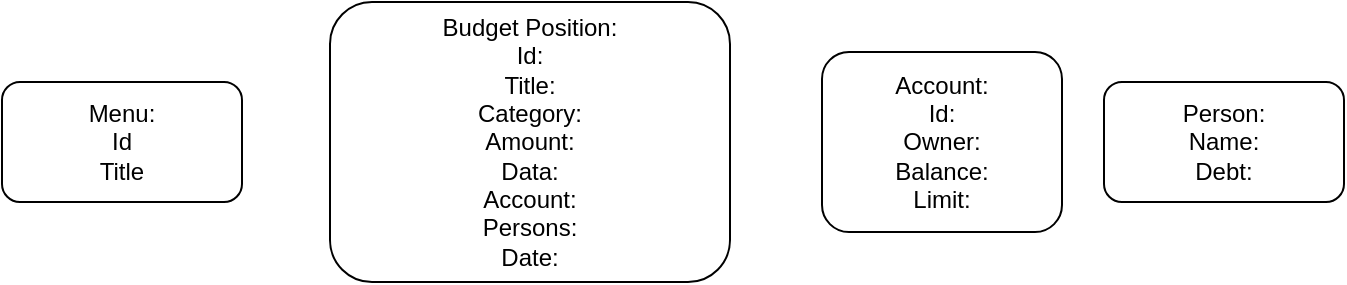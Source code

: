 <mxfile version="22.1.11" type="github">
  <diagram name="Strona-1" id="kTBdSVZCgxqGdSbCh6Is">
    <mxGraphModel dx="1195" dy="622" grid="1" gridSize="10" guides="1" tooltips="1" connect="1" arrows="1" fold="1" page="1" pageScale="1" pageWidth="827" pageHeight="1169" math="0" shadow="0">
      <root>
        <mxCell id="0" />
        <mxCell id="1" parent="0" />
        <mxCell id="VSXg3xIbWFbzHlxD9bAN-1" value="Menu:&lt;br&gt;Id&lt;br&gt;Title" style="rounded=1;whiteSpace=wrap;html=1;" parent="1" vertex="1">
          <mxGeometry x="149" y="90" width="120" height="60" as="geometry" />
        </mxCell>
        <mxCell id="VSXg3xIbWFbzHlxD9bAN-2" value="Budget Position:&lt;br&gt;Id:&lt;br&gt;Title:&lt;br&gt;Category:&lt;br&gt;Amount:&lt;br&gt;Data:&lt;br&gt;Account:&lt;br&gt;Persons:&lt;br&gt;Date:" style="rounded=1;whiteSpace=wrap;html=1;" parent="1" vertex="1">
          <mxGeometry x="313" y="50" width="200" height="140" as="geometry" />
        </mxCell>
        <mxCell id="sMv6-Q35QQ0dRmT18jvR-1" value="Account:&lt;br&gt;Id:&lt;br&gt;Owner:&lt;br&gt;Balance:&lt;br&gt;Limit:" style="rounded=1;whiteSpace=wrap;html=1;" vertex="1" parent="1">
          <mxGeometry x="559" y="75" width="120" height="90" as="geometry" />
        </mxCell>
        <mxCell id="sMv6-Q35QQ0dRmT18jvR-2" value="Person:&lt;br&gt;Name:&lt;br&gt;Debt:" style="rounded=1;whiteSpace=wrap;html=1;" vertex="1" parent="1">
          <mxGeometry x="700" y="90" width="120" height="60" as="geometry" />
        </mxCell>
      </root>
    </mxGraphModel>
  </diagram>
</mxfile>
